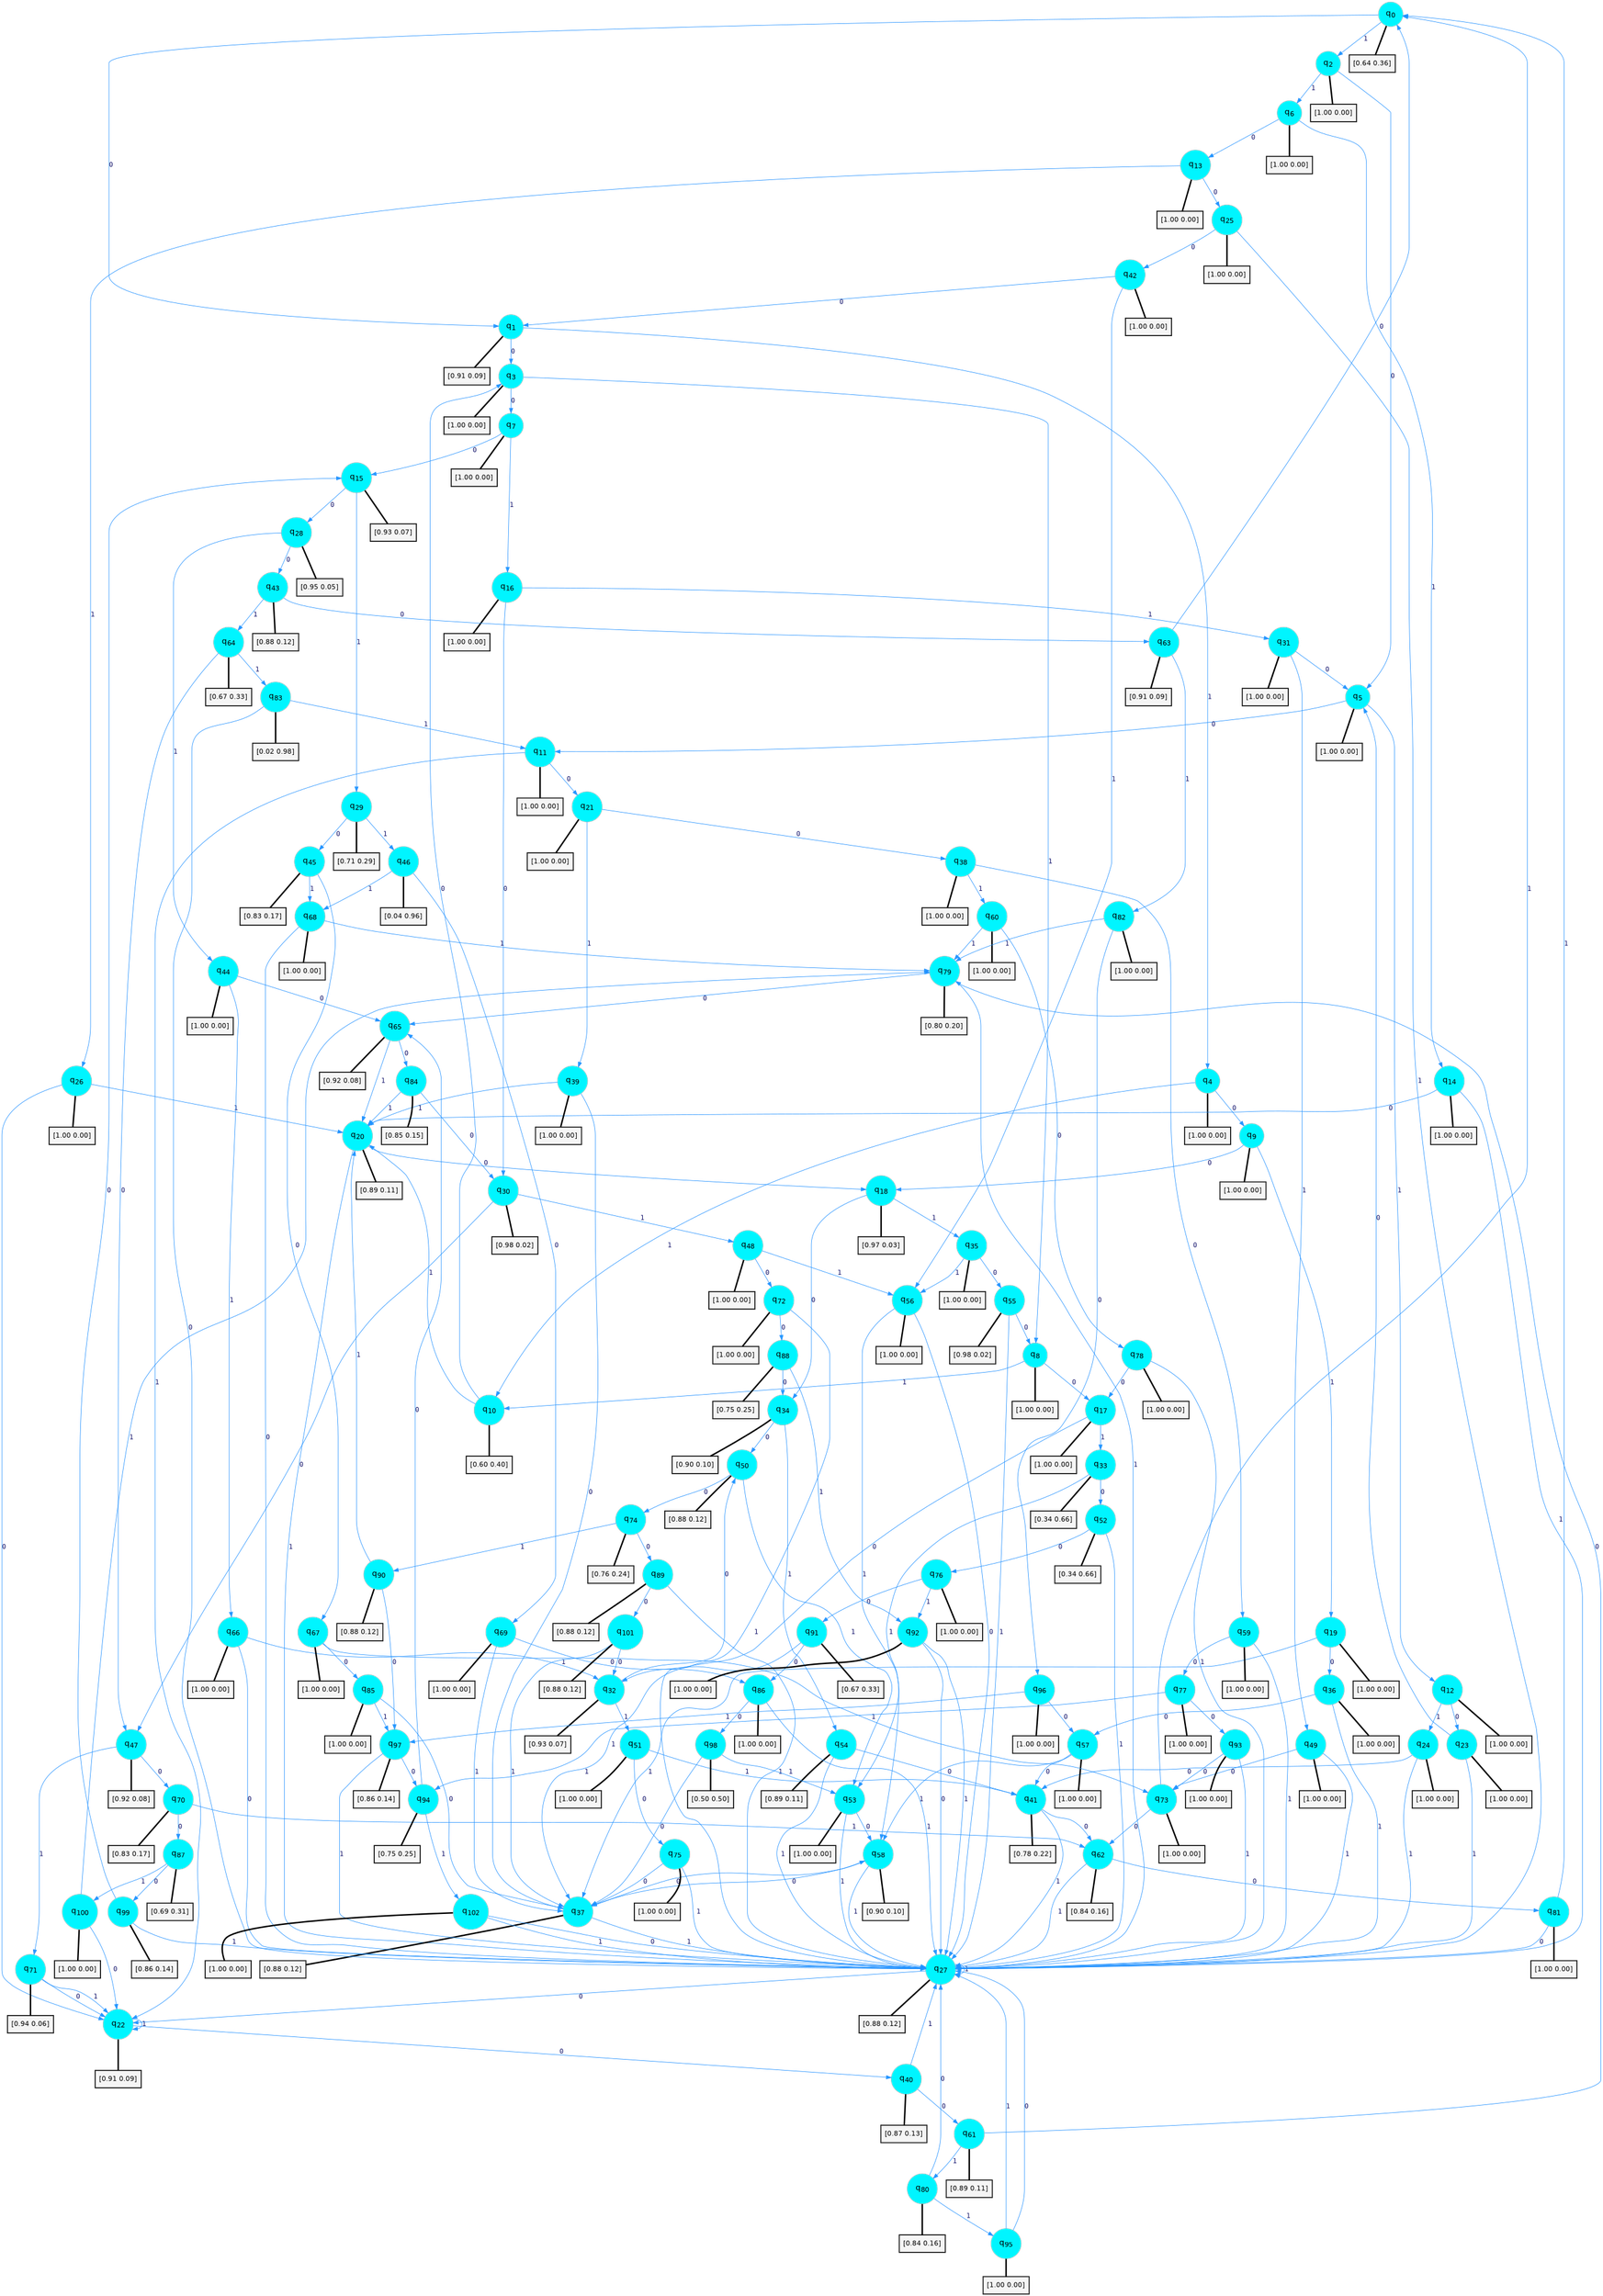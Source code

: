 digraph G {
graph [
bgcolor=transparent, dpi=300, rankdir=TD, size="40,25"];
node [
color=gray, fillcolor=turquoise1, fontcolor=black, fontname=Helvetica, fontsize=16, fontweight=bold, shape=circle, style=filled];
edge [
arrowsize=1, color=dodgerblue1, fontcolor=midnightblue, fontname=courier, fontweight=bold, penwidth=1, style=solid, weight=20];
0[label=<q<SUB>0</SUB>>];
1[label=<q<SUB>1</SUB>>];
2[label=<q<SUB>2</SUB>>];
3[label=<q<SUB>3</SUB>>];
4[label=<q<SUB>4</SUB>>];
5[label=<q<SUB>5</SUB>>];
6[label=<q<SUB>6</SUB>>];
7[label=<q<SUB>7</SUB>>];
8[label=<q<SUB>8</SUB>>];
9[label=<q<SUB>9</SUB>>];
10[label=<q<SUB>10</SUB>>];
11[label=<q<SUB>11</SUB>>];
12[label=<q<SUB>12</SUB>>];
13[label=<q<SUB>13</SUB>>];
14[label=<q<SUB>14</SUB>>];
15[label=<q<SUB>15</SUB>>];
16[label=<q<SUB>16</SUB>>];
17[label=<q<SUB>17</SUB>>];
18[label=<q<SUB>18</SUB>>];
19[label=<q<SUB>19</SUB>>];
20[label=<q<SUB>20</SUB>>];
21[label=<q<SUB>21</SUB>>];
22[label=<q<SUB>22</SUB>>];
23[label=<q<SUB>23</SUB>>];
24[label=<q<SUB>24</SUB>>];
25[label=<q<SUB>25</SUB>>];
26[label=<q<SUB>26</SUB>>];
27[label=<q<SUB>27</SUB>>];
28[label=<q<SUB>28</SUB>>];
29[label=<q<SUB>29</SUB>>];
30[label=<q<SUB>30</SUB>>];
31[label=<q<SUB>31</SUB>>];
32[label=<q<SUB>32</SUB>>];
33[label=<q<SUB>33</SUB>>];
34[label=<q<SUB>34</SUB>>];
35[label=<q<SUB>35</SUB>>];
36[label=<q<SUB>36</SUB>>];
37[label=<q<SUB>37</SUB>>];
38[label=<q<SUB>38</SUB>>];
39[label=<q<SUB>39</SUB>>];
40[label=<q<SUB>40</SUB>>];
41[label=<q<SUB>41</SUB>>];
42[label=<q<SUB>42</SUB>>];
43[label=<q<SUB>43</SUB>>];
44[label=<q<SUB>44</SUB>>];
45[label=<q<SUB>45</SUB>>];
46[label=<q<SUB>46</SUB>>];
47[label=<q<SUB>47</SUB>>];
48[label=<q<SUB>48</SUB>>];
49[label=<q<SUB>49</SUB>>];
50[label=<q<SUB>50</SUB>>];
51[label=<q<SUB>51</SUB>>];
52[label=<q<SUB>52</SUB>>];
53[label=<q<SUB>53</SUB>>];
54[label=<q<SUB>54</SUB>>];
55[label=<q<SUB>55</SUB>>];
56[label=<q<SUB>56</SUB>>];
57[label=<q<SUB>57</SUB>>];
58[label=<q<SUB>58</SUB>>];
59[label=<q<SUB>59</SUB>>];
60[label=<q<SUB>60</SUB>>];
61[label=<q<SUB>61</SUB>>];
62[label=<q<SUB>62</SUB>>];
63[label=<q<SUB>63</SUB>>];
64[label=<q<SUB>64</SUB>>];
65[label=<q<SUB>65</SUB>>];
66[label=<q<SUB>66</SUB>>];
67[label=<q<SUB>67</SUB>>];
68[label=<q<SUB>68</SUB>>];
69[label=<q<SUB>69</SUB>>];
70[label=<q<SUB>70</SUB>>];
71[label=<q<SUB>71</SUB>>];
72[label=<q<SUB>72</SUB>>];
73[label=<q<SUB>73</SUB>>];
74[label=<q<SUB>74</SUB>>];
75[label=<q<SUB>75</SUB>>];
76[label=<q<SUB>76</SUB>>];
77[label=<q<SUB>77</SUB>>];
78[label=<q<SUB>78</SUB>>];
79[label=<q<SUB>79</SUB>>];
80[label=<q<SUB>80</SUB>>];
81[label=<q<SUB>81</SUB>>];
82[label=<q<SUB>82</SUB>>];
83[label=<q<SUB>83</SUB>>];
84[label=<q<SUB>84</SUB>>];
85[label=<q<SUB>85</SUB>>];
86[label=<q<SUB>86</SUB>>];
87[label=<q<SUB>87</SUB>>];
88[label=<q<SUB>88</SUB>>];
89[label=<q<SUB>89</SUB>>];
90[label=<q<SUB>90</SUB>>];
91[label=<q<SUB>91</SUB>>];
92[label=<q<SUB>92</SUB>>];
93[label=<q<SUB>93</SUB>>];
94[label=<q<SUB>94</SUB>>];
95[label=<q<SUB>95</SUB>>];
96[label=<q<SUB>96</SUB>>];
97[label=<q<SUB>97</SUB>>];
98[label=<q<SUB>98</SUB>>];
99[label=<q<SUB>99</SUB>>];
100[label=<q<SUB>100</SUB>>];
101[label=<q<SUB>101</SUB>>];
102[label=<q<SUB>102</SUB>>];
103[label="[0.64 0.36]", shape=box,fontcolor=black, fontname=Helvetica, fontsize=14, penwidth=2, fillcolor=whitesmoke,color=black];
104[label="[0.91 0.09]", shape=box,fontcolor=black, fontname=Helvetica, fontsize=14, penwidth=2, fillcolor=whitesmoke,color=black];
105[label="[1.00 0.00]", shape=box,fontcolor=black, fontname=Helvetica, fontsize=14, penwidth=2, fillcolor=whitesmoke,color=black];
106[label="[1.00 0.00]", shape=box,fontcolor=black, fontname=Helvetica, fontsize=14, penwidth=2, fillcolor=whitesmoke,color=black];
107[label="[1.00 0.00]", shape=box,fontcolor=black, fontname=Helvetica, fontsize=14, penwidth=2, fillcolor=whitesmoke,color=black];
108[label="[1.00 0.00]", shape=box,fontcolor=black, fontname=Helvetica, fontsize=14, penwidth=2, fillcolor=whitesmoke,color=black];
109[label="[1.00 0.00]", shape=box,fontcolor=black, fontname=Helvetica, fontsize=14, penwidth=2, fillcolor=whitesmoke,color=black];
110[label="[1.00 0.00]", shape=box,fontcolor=black, fontname=Helvetica, fontsize=14, penwidth=2, fillcolor=whitesmoke,color=black];
111[label="[1.00 0.00]", shape=box,fontcolor=black, fontname=Helvetica, fontsize=14, penwidth=2, fillcolor=whitesmoke,color=black];
112[label="[1.00 0.00]", shape=box,fontcolor=black, fontname=Helvetica, fontsize=14, penwidth=2, fillcolor=whitesmoke,color=black];
113[label="[0.60 0.40]", shape=box,fontcolor=black, fontname=Helvetica, fontsize=14, penwidth=2, fillcolor=whitesmoke,color=black];
114[label="[1.00 0.00]", shape=box,fontcolor=black, fontname=Helvetica, fontsize=14, penwidth=2, fillcolor=whitesmoke,color=black];
115[label="[1.00 0.00]", shape=box,fontcolor=black, fontname=Helvetica, fontsize=14, penwidth=2, fillcolor=whitesmoke,color=black];
116[label="[1.00 0.00]", shape=box,fontcolor=black, fontname=Helvetica, fontsize=14, penwidth=2, fillcolor=whitesmoke,color=black];
117[label="[1.00 0.00]", shape=box,fontcolor=black, fontname=Helvetica, fontsize=14, penwidth=2, fillcolor=whitesmoke,color=black];
118[label="[0.93 0.07]", shape=box,fontcolor=black, fontname=Helvetica, fontsize=14, penwidth=2, fillcolor=whitesmoke,color=black];
119[label="[1.00 0.00]", shape=box,fontcolor=black, fontname=Helvetica, fontsize=14, penwidth=2, fillcolor=whitesmoke,color=black];
120[label="[1.00 0.00]", shape=box,fontcolor=black, fontname=Helvetica, fontsize=14, penwidth=2, fillcolor=whitesmoke,color=black];
121[label="[0.97 0.03]", shape=box,fontcolor=black, fontname=Helvetica, fontsize=14, penwidth=2, fillcolor=whitesmoke,color=black];
122[label="[1.00 0.00]", shape=box,fontcolor=black, fontname=Helvetica, fontsize=14, penwidth=2, fillcolor=whitesmoke,color=black];
123[label="[0.89 0.11]", shape=box,fontcolor=black, fontname=Helvetica, fontsize=14, penwidth=2, fillcolor=whitesmoke,color=black];
124[label="[1.00 0.00]", shape=box,fontcolor=black, fontname=Helvetica, fontsize=14, penwidth=2, fillcolor=whitesmoke,color=black];
125[label="[0.91 0.09]", shape=box,fontcolor=black, fontname=Helvetica, fontsize=14, penwidth=2, fillcolor=whitesmoke,color=black];
126[label="[1.00 0.00]", shape=box,fontcolor=black, fontname=Helvetica, fontsize=14, penwidth=2, fillcolor=whitesmoke,color=black];
127[label="[1.00 0.00]", shape=box,fontcolor=black, fontname=Helvetica, fontsize=14, penwidth=2, fillcolor=whitesmoke,color=black];
128[label="[1.00 0.00]", shape=box,fontcolor=black, fontname=Helvetica, fontsize=14, penwidth=2, fillcolor=whitesmoke,color=black];
129[label="[1.00 0.00]", shape=box,fontcolor=black, fontname=Helvetica, fontsize=14, penwidth=2, fillcolor=whitesmoke,color=black];
130[label="[0.88 0.12]", shape=box,fontcolor=black, fontname=Helvetica, fontsize=14, penwidth=2, fillcolor=whitesmoke,color=black];
131[label="[0.95 0.05]", shape=box,fontcolor=black, fontname=Helvetica, fontsize=14, penwidth=2, fillcolor=whitesmoke,color=black];
132[label="[0.71 0.29]", shape=box,fontcolor=black, fontname=Helvetica, fontsize=14, penwidth=2, fillcolor=whitesmoke,color=black];
133[label="[0.98 0.02]", shape=box,fontcolor=black, fontname=Helvetica, fontsize=14, penwidth=2, fillcolor=whitesmoke,color=black];
134[label="[1.00 0.00]", shape=box,fontcolor=black, fontname=Helvetica, fontsize=14, penwidth=2, fillcolor=whitesmoke,color=black];
135[label="[0.93 0.07]", shape=box,fontcolor=black, fontname=Helvetica, fontsize=14, penwidth=2, fillcolor=whitesmoke,color=black];
136[label="[0.34 0.66]", shape=box,fontcolor=black, fontname=Helvetica, fontsize=14, penwidth=2, fillcolor=whitesmoke,color=black];
137[label="[0.90 0.10]", shape=box,fontcolor=black, fontname=Helvetica, fontsize=14, penwidth=2, fillcolor=whitesmoke,color=black];
138[label="[1.00 0.00]", shape=box,fontcolor=black, fontname=Helvetica, fontsize=14, penwidth=2, fillcolor=whitesmoke,color=black];
139[label="[1.00 0.00]", shape=box,fontcolor=black, fontname=Helvetica, fontsize=14, penwidth=2, fillcolor=whitesmoke,color=black];
140[label="[0.88 0.12]", shape=box,fontcolor=black, fontname=Helvetica, fontsize=14, penwidth=2, fillcolor=whitesmoke,color=black];
141[label="[1.00 0.00]", shape=box,fontcolor=black, fontname=Helvetica, fontsize=14, penwidth=2, fillcolor=whitesmoke,color=black];
142[label="[1.00 0.00]", shape=box,fontcolor=black, fontname=Helvetica, fontsize=14, penwidth=2, fillcolor=whitesmoke,color=black];
143[label="[0.87 0.13]", shape=box,fontcolor=black, fontname=Helvetica, fontsize=14, penwidth=2, fillcolor=whitesmoke,color=black];
144[label="[0.78 0.22]", shape=box,fontcolor=black, fontname=Helvetica, fontsize=14, penwidth=2, fillcolor=whitesmoke,color=black];
145[label="[1.00 0.00]", shape=box,fontcolor=black, fontname=Helvetica, fontsize=14, penwidth=2, fillcolor=whitesmoke,color=black];
146[label="[0.88 0.12]", shape=box,fontcolor=black, fontname=Helvetica, fontsize=14, penwidth=2, fillcolor=whitesmoke,color=black];
147[label="[1.00 0.00]", shape=box,fontcolor=black, fontname=Helvetica, fontsize=14, penwidth=2, fillcolor=whitesmoke,color=black];
148[label="[0.83 0.17]", shape=box,fontcolor=black, fontname=Helvetica, fontsize=14, penwidth=2, fillcolor=whitesmoke,color=black];
149[label="[0.04 0.96]", shape=box,fontcolor=black, fontname=Helvetica, fontsize=14, penwidth=2, fillcolor=whitesmoke,color=black];
150[label="[0.92 0.08]", shape=box,fontcolor=black, fontname=Helvetica, fontsize=14, penwidth=2, fillcolor=whitesmoke,color=black];
151[label="[1.00 0.00]", shape=box,fontcolor=black, fontname=Helvetica, fontsize=14, penwidth=2, fillcolor=whitesmoke,color=black];
152[label="[1.00 0.00]", shape=box,fontcolor=black, fontname=Helvetica, fontsize=14, penwidth=2, fillcolor=whitesmoke,color=black];
153[label="[0.88 0.12]", shape=box,fontcolor=black, fontname=Helvetica, fontsize=14, penwidth=2, fillcolor=whitesmoke,color=black];
154[label="[1.00 0.00]", shape=box,fontcolor=black, fontname=Helvetica, fontsize=14, penwidth=2, fillcolor=whitesmoke,color=black];
155[label="[0.34 0.66]", shape=box,fontcolor=black, fontname=Helvetica, fontsize=14, penwidth=2, fillcolor=whitesmoke,color=black];
156[label="[1.00 0.00]", shape=box,fontcolor=black, fontname=Helvetica, fontsize=14, penwidth=2, fillcolor=whitesmoke,color=black];
157[label="[0.89 0.11]", shape=box,fontcolor=black, fontname=Helvetica, fontsize=14, penwidth=2, fillcolor=whitesmoke,color=black];
158[label="[0.98 0.02]", shape=box,fontcolor=black, fontname=Helvetica, fontsize=14, penwidth=2, fillcolor=whitesmoke,color=black];
159[label="[1.00 0.00]", shape=box,fontcolor=black, fontname=Helvetica, fontsize=14, penwidth=2, fillcolor=whitesmoke,color=black];
160[label="[1.00 0.00]", shape=box,fontcolor=black, fontname=Helvetica, fontsize=14, penwidth=2, fillcolor=whitesmoke,color=black];
161[label="[0.90 0.10]", shape=box,fontcolor=black, fontname=Helvetica, fontsize=14, penwidth=2, fillcolor=whitesmoke,color=black];
162[label="[1.00 0.00]", shape=box,fontcolor=black, fontname=Helvetica, fontsize=14, penwidth=2, fillcolor=whitesmoke,color=black];
163[label="[1.00 0.00]", shape=box,fontcolor=black, fontname=Helvetica, fontsize=14, penwidth=2, fillcolor=whitesmoke,color=black];
164[label="[0.89 0.11]", shape=box,fontcolor=black, fontname=Helvetica, fontsize=14, penwidth=2, fillcolor=whitesmoke,color=black];
165[label="[0.84 0.16]", shape=box,fontcolor=black, fontname=Helvetica, fontsize=14, penwidth=2, fillcolor=whitesmoke,color=black];
166[label="[0.91 0.09]", shape=box,fontcolor=black, fontname=Helvetica, fontsize=14, penwidth=2, fillcolor=whitesmoke,color=black];
167[label="[0.67 0.33]", shape=box,fontcolor=black, fontname=Helvetica, fontsize=14, penwidth=2, fillcolor=whitesmoke,color=black];
168[label="[0.92 0.08]", shape=box,fontcolor=black, fontname=Helvetica, fontsize=14, penwidth=2, fillcolor=whitesmoke,color=black];
169[label="[1.00 0.00]", shape=box,fontcolor=black, fontname=Helvetica, fontsize=14, penwidth=2, fillcolor=whitesmoke,color=black];
170[label="[1.00 0.00]", shape=box,fontcolor=black, fontname=Helvetica, fontsize=14, penwidth=2, fillcolor=whitesmoke,color=black];
171[label="[1.00 0.00]", shape=box,fontcolor=black, fontname=Helvetica, fontsize=14, penwidth=2, fillcolor=whitesmoke,color=black];
172[label="[1.00 0.00]", shape=box,fontcolor=black, fontname=Helvetica, fontsize=14, penwidth=2, fillcolor=whitesmoke,color=black];
173[label="[0.83 0.17]", shape=box,fontcolor=black, fontname=Helvetica, fontsize=14, penwidth=2, fillcolor=whitesmoke,color=black];
174[label="[0.94 0.06]", shape=box,fontcolor=black, fontname=Helvetica, fontsize=14, penwidth=2, fillcolor=whitesmoke,color=black];
175[label="[1.00 0.00]", shape=box,fontcolor=black, fontname=Helvetica, fontsize=14, penwidth=2, fillcolor=whitesmoke,color=black];
176[label="[1.00 0.00]", shape=box,fontcolor=black, fontname=Helvetica, fontsize=14, penwidth=2, fillcolor=whitesmoke,color=black];
177[label="[0.76 0.24]", shape=box,fontcolor=black, fontname=Helvetica, fontsize=14, penwidth=2, fillcolor=whitesmoke,color=black];
178[label="[1.00 0.00]", shape=box,fontcolor=black, fontname=Helvetica, fontsize=14, penwidth=2, fillcolor=whitesmoke,color=black];
179[label="[1.00 0.00]", shape=box,fontcolor=black, fontname=Helvetica, fontsize=14, penwidth=2, fillcolor=whitesmoke,color=black];
180[label="[1.00 0.00]", shape=box,fontcolor=black, fontname=Helvetica, fontsize=14, penwidth=2, fillcolor=whitesmoke,color=black];
181[label="[1.00 0.00]", shape=box,fontcolor=black, fontname=Helvetica, fontsize=14, penwidth=2, fillcolor=whitesmoke,color=black];
182[label="[0.80 0.20]", shape=box,fontcolor=black, fontname=Helvetica, fontsize=14, penwidth=2, fillcolor=whitesmoke,color=black];
183[label="[0.84 0.16]", shape=box,fontcolor=black, fontname=Helvetica, fontsize=14, penwidth=2, fillcolor=whitesmoke,color=black];
184[label="[1.00 0.00]", shape=box,fontcolor=black, fontname=Helvetica, fontsize=14, penwidth=2, fillcolor=whitesmoke,color=black];
185[label="[1.00 0.00]", shape=box,fontcolor=black, fontname=Helvetica, fontsize=14, penwidth=2, fillcolor=whitesmoke,color=black];
186[label="[0.02 0.98]", shape=box,fontcolor=black, fontname=Helvetica, fontsize=14, penwidth=2, fillcolor=whitesmoke,color=black];
187[label="[0.85 0.15]", shape=box,fontcolor=black, fontname=Helvetica, fontsize=14, penwidth=2, fillcolor=whitesmoke,color=black];
188[label="[1.00 0.00]", shape=box,fontcolor=black, fontname=Helvetica, fontsize=14, penwidth=2, fillcolor=whitesmoke,color=black];
189[label="[1.00 0.00]", shape=box,fontcolor=black, fontname=Helvetica, fontsize=14, penwidth=2, fillcolor=whitesmoke,color=black];
190[label="[0.69 0.31]", shape=box,fontcolor=black, fontname=Helvetica, fontsize=14, penwidth=2, fillcolor=whitesmoke,color=black];
191[label="[0.75 0.25]", shape=box,fontcolor=black, fontname=Helvetica, fontsize=14, penwidth=2, fillcolor=whitesmoke,color=black];
192[label="[0.88 0.12]", shape=box,fontcolor=black, fontname=Helvetica, fontsize=14, penwidth=2, fillcolor=whitesmoke,color=black];
193[label="[0.88 0.12]", shape=box,fontcolor=black, fontname=Helvetica, fontsize=14, penwidth=2, fillcolor=whitesmoke,color=black];
194[label="[0.67 0.33]", shape=box,fontcolor=black, fontname=Helvetica, fontsize=14, penwidth=2, fillcolor=whitesmoke,color=black];
195[label="[1.00 0.00]", shape=box,fontcolor=black, fontname=Helvetica, fontsize=14, penwidth=2, fillcolor=whitesmoke,color=black];
196[label="[1.00 0.00]", shape=box,fontcolor=black, fontname=Helvetica, fontsize=14, penwidth=2, fillcolor=whitesmoke,color=black];
197[label="[0.75 0.25]", shape=box,fontcolor=black, fontname=Helvetica, fontsize=14, penwidth=2, fillcolor=whitesmoke,color=black];
198[label="[1.00 0.00]", shape=box,fontcolor=black, fontname=Helvetica, fontsize=14, penwidth=2, fillcolor=whitesmoke,color=black];
199[label="[1.00 0.00]", shape=box,fontcolor=black, fontname=Helvetica, fontsize=14, penwidth=2, fillcolor=whitesmoke,color=black];
200[label="[0.86 0.14]", shape=box,fontcolor=black, fontname=Helvetica, fontsize=14, penwidth=2, fillcolor=whitesmoke,color=black];
201[label="[0.50 0.50]", shape=box,fontcolor=black, fontname=Helvetica, fontsize=14, penwidth=2, fillcolor=whitesmoke,color=black];
202[label="[0.86 0.14]", shape=box,fontcolor=black, fontname=Helvetica, fontsize=14, penwidth=2, fillcolor=whitesmoke,color=black];
203[label="[1.00 0.00]", shape=box,fontcolor=black, fontname=Helvetica, fontsize=14, penwidth=2, fillcolor=whitesmoke,color=black];
204[label="[0.88 0.12]", shape=box,fontcolor=black, fontname=Helvetica, fontsize=14, penwidth=2, fillcolor=whitesmoke,color=black];
205[label="[1.00 0.00]", shape=box,fontcolor=black, fontname=Helvetica, fontsize=14, penwidth=2, fillcolor=whitesmoke,color=black];
0->1 [label=0];
0->2 [label=1];
0->103 [arrowhead=none, penwidth=3,color=black];
1->3 [label=0];
1->4 [label=1];
1->104 [arrowhead=none, penwidth=3,color=black];
2->5 [label=0];
2->6 [label=1];
2->105 [arrowhead=none, penwidth=3,color=black];
3->7 [label=0];
3->8 [label=1];
3->106 [arrowhead=none, penwidth=3,color=black];
4->9 [label=0];
4->10 [label=1];
4->107 [arrowhead=none, penwidth=3,color=black];
5->11 [label=0];
5->12 [label=1];
5->108 [arrowhead=none, penwidth=3,color=black];
6->13 [label=0];
6->14 [label=1];
6->109 [arrowhead=none, penwidth=3,color=black];
7->15 [label=0];
7->16 [label=1];
7->110 [arrowhead=none, penwidth=3,color=black];
8->17 [label=0];
8->10 [label=1];
8->111 [arrowhead=none, penwidth=3,color=black];
9->18 [label=0];
9->19 [label=1];
9->112 [arrowhead=none, penwidth=3,color=black];
10->3 [label=0];
10->20 [label=1];
10->113 [arrowhead=none, penwidth=3,color=black];
11->21 [label=0];
11->22 [label=1];
11->114 [arrowhead=none, penwidth=3,color=black];
12->23 [label=0];
12->24 [label=1];
12->115 [arrowhead=none, penwidth=3,color=black];
13->25 [label=0];
13->26 [label=1];
13->116 [arrowhead=none, penwidth=3,color=black];
14->20 [label=0];
14->27 [label=1];
14->117 [arrowhead=none, penwidth=3,color=black];
15->28 [label=0];
15->29 [label=1];
15->118 [arrowhead=none, penwidth=3,color=black];
16->30 [label=0];
16->31 [label=1];
16->119 [arrowhead=none, penwidth=3,color=black];
17->32 [label=0];
17->33 [label=1];
17->120 [arrowhead=none, penwidth=3,color=black];
18->34 [label=0];
18->35 [label=1];
18->121 [arrowhead=none, penwidth=3,color=black];
19->36 [label=0];
19->37 [label=1];
19->122 [arrowhead=none, penwidth=3,color=black];
20->18 [label=0];
20->27 [label=1];
20->123 [arrowhead=none, penwidth=3,color=black];
21->38 [label=0];
21->39 [label=1];
21->124 [arrowhead=none, penwidth=3,color=black];
22->40 [label=0];
22->22 [label=1];
22->125 [arrowhead=none, penwidth=3,color=black];
23->5 [label=0];
23->27 [label=1];
23->126 [arrowhead=none, penwidth=3,color=black];
24->41 [label=0];
24->27 [label=1];
24->127 [arrowhead=none, penwidth=3,color=black];
25->42 [label=0];
25->27 [label=1];
25->128 [arrowhead=none, penwidth=3,color=black];
26->22 [label=0];
26->20 [label=1];
26->129 [arrowhead=none, penwidth=3,color=black];
27->22 [label=0];
27->27 [label=1];
27->130 [arrowhead=none, penwidth=3,color=black];
28->43 [label=0];
28->44 [label=1];
28->131 [arrowhead=none, penwidth=3,color=black];
29->45 [label=0];
29->46 [label=1];
29->132 [arrowhead=none, penwidth=3,color=black];
30->47 [label=0];
30->48 [label=1];
30->133 [arrowhead=none, penwidth=3,color=black];
31->5 [label=0];
31->49 [label=1];
31->134 [arrowhead=none, penwidth=3,color=black];
32->50 [label=0];
32->51 [label=1];
32->135 [arrowhead=none, penwidth=3,color=black];
33->52 [label=0];
33->53 [label=1];
33->136 [arrowhead=none, penwidth=3,color=black];
34->50 [label=0];
34->54 [label=1];
34->137 [arrowhead=none, penwidth=3,color=black];
35->55 [label=0];
35->56 [label=1];
35->138 [arrowhead=none, penwidth=3,color=black];
36->57 [label=0];
36->27 [label=1];
36->139 [arrowhead=none, penwidth=3,color=black];
37->58 [label=0];
37->27 [label=1];
37->140 [arrowhead=none, penwidth=3,color=black];
38->59 [label=0];
38->60 [label=1];
38->141 [arrowhead=none, penwidth=3,color=black];
39->37 [label=0];
39->20 [label=1];
39->142 [arrowhead=none, penwidth=3,color=black];
40->61 [label=0];
40->27 [label=1];
40->143 [arrowhead=none, penwidth=3,color=black];
41->62 [label=0];
41->27 [label=1];
41->144 [arrowhead=none, penwidth=3,color=black];
42->1 [label=0];
42->56 [label=1];
42->145 [arrowhead=none, penwidth=3,color=black];
43->63 [label=0];
43->64 [label=1];
43->146 [arrowhead=none, penwidth=3,color=black];
44->65 [label=0];
44->66 [label=1];
44->147 [arrowhead=none, penwidth=3,color=black];
45->67 [label=0];
45->68 [label=1];
45->148 [arrowhead=none, penwidth=3,color=black];
46->69 [label=0];
46->68 [label=1];
46->149 [arrowhead=none, penwidth=3,color=black];
47->70 [label=0];
47->71 [label=1];
47->150 [arrowhead=none, penwidth=3,color=black];
48->72 [label=0];
48->56 [label=1];
48->151 [arrowhead=none, penwidth=3,color=black];
49->73 [label=0];
49->27 [label=1];
49->152 [arrowhead=none, penwidth=3,color=black];
50->74 [label=0];
50->53 [label=1];
50->153 [arrowhead=none, penwidth=3,color=black];
51->75 [label=0];
51->41 [label=1];
51->154 [arrowhead=none, penwidth=3,color=black];
52->76 [label=0];
52->27 [label=1];
52->155 [arrowhead=none, penwidth=3,color=black];
53->58 [label=0];
53->27 [label=1];
53->156 [arrowhead=none, penwidth=3,color=black];
54->41 [label=0];
54->27 [label=1];
54->157 [arrowhead=none, penwidth=3,color=black];
55->8 [label=0];
55->27 [label=1];
55->158 [arrowhead=none, penwidth=3,color=black];
56->27 [label=0];
56->58 [label=1];
56->159 [arrowhead=none, penwidth=3,color=black];
57->41 [label=0];
57->58 [label=1];
57->160 [arrowhead=none, penwidth=3,color=black];
58->37 [label=0];
58->27 [label=1];
58->161 [arrowhead=none, penwidth=3,color=black];
59->77 [label=0];
59->27 [label=1];
59->162 [arrowhead=none, penwidth=3,color=black];
60->78 [label=0];
60->79 [label=1];
60->163 [arrowhead=none, penwidth=3,color=black];
61->79 [label=0];
61->80 [label=1];
61->164 [arrowhead=none, penwidth=3,color=black];
62->81 [label=0];
62->27 [label=1];
62->165 [arrowhead=none, penwidth=3,color=black];
63->0 [label=0];
63->82 [label=1];
63->166 [arrowhead=none, penwidth=3,color=black];
64->47 [label=0];
64->83 [label=1];
64->167 [arrowhead=none, penwidth=3,color=black];
65->84 [label=0];
65->20 [label=1];
65->168 [arrowhead=none, penwidth=3,color=black];
66->27 [label=0];
66->32 [label=1];
66->169 [arrowhead=none, penwidth=3,color=black];
67->85 [label=0];
67->73 [label=1];
67->170 [arrowhead=none, penwidth=3,color=black];
68->27 [label=0];
68->79 [label=1];
68->171 [arrowhead=none, penwidth=3,color=black];
69->86 [label=0];
69->37 [label=1];
69->172 [arrowhead=none, penwidth=3,color=black];
70->87 [label=0];
70->62 [label=1];
70->173 [arrowhead=none, penwidth=3,color=black];
71->22 [label=0];
71->22 [label=1];
71->174 [arrowhead=none, penwidth=3,color=black];
72->88 [label=0];
72->27 [label=1];
72->175 [arrowhead=none, penwidth=3,color=black];
73->62 [label=0];
73->0 [label=1];
73->176 [arrowhead=none, penwidth=3,color=black];
74->89 [label=0];
74->90 [label=1];
74->177 [arrowhead=none, penwidth=3,color=black];
75->37 [label=0];
75->27 [label=1];
75->178 [arrowhead=none, penwidth=3,color=black];
76->91 [label=0];
76->92 [label=1];
76->179 [arrowhead=none, penwidth=3,color=black];
77->93 [label=0];
77->94 [label=1];
77->180 [arrowhead=none, penwidth=3,color=black];
78->17 [label=0];
78->27 [label=1];
78->181 [arrowhead=none, penwidth=3,color=black];
79->65 [label=0];
79->27 [label=1];
79->182 [arrowhead=none, penwidth=3,color=black];
80->27 [label=0];
80->95 [label=1];
80->183 [arrowhead=none, penwidth=3,color=black];
81->27 [label=0];
81->0 [label=1];
81->184 [arrowhead=none, penwidth=3,color=black];
82->96 [label=0];
82->79 [label=1];
82->185 [arrowhead=none, penwidth=3,color=black];
83->27 [label=0];
83->11 [label=1];
83->186 [arrowhead=none, penwidth=3,color=black];
84->30 [label=0];
84->20 [label=1];
84->187 [arrowhead=none, penwidth=3,color=black];
85->37 [label=0];
85->97 [label=1];
85->188 [arrowhead=none, penwidth=3,color=black];
86->98 [label=0];
86->27 [label=1];
86->189 [arrowhead=none, penwidth=3,color=black];
87->99 [label=0];
87->100 [label=1];
87->190 [arrowhead=none, penwidth=3,color=black];
88->34 [label=0];
88->92 [label=1];
88->191 [arrowhead=none, penwidth=3,color=black];
89->101 [label=0];
89->27 [label=1];
89->192 [arrowhead=none, penwidth=3,color=black];
90->97 [label=0];
90->20 [label=1];
90->193 [arrowhead=none, penwidth=3,color=black];
91->86 [label=0];
91->37 [label=1];
91->194 [arrowhead=none, penwidth=3,color=black];
92->27 [label=0];
92->27 [label=1];
92->195 [arrowhead=none, penwidth=3,color=black];
93->73 [label=0];
93->27 [label=1];
93->196 [arrowhead=none, penwidth=3,color=black];
94->65 [label=0];
94->102 [label=1];
94->197 [arrowhead=none, penwidth=3,color=black];
95->27 [label=0];
95->27 [label=1];
95->198 [arrowhead=none, penwidth=3,color=black];
96->57 [label=0];
96->97 [label=1];
96->199 [arrowhead=none, penwidth=3,color=black];
97->94 [label=0];
97->27 [label=1];
97->200 [arrowhead=none, penwidth=3,color=black];
98->37 [label=0];
98->53 [label=1];
98->201 [arrowhead=none, penwidth=3,color=black];
99->15 [label=0];
99->27 [label=1];
99->202 [arrowhead=none, penwidth=3,color=black];
100->22 [label=0];
100->79 [label=1];
100->203 [arrowhead=none, penwidth=3,color=black];
101->32 [label=0];
101->37 [label=1];
101->204 [arrowhead=none, penwidth=3,color=black];
102->27 [label=0];
102->27 [label=1];
102->205 [arrowhead=none, penwidth=3,color=black];
}
